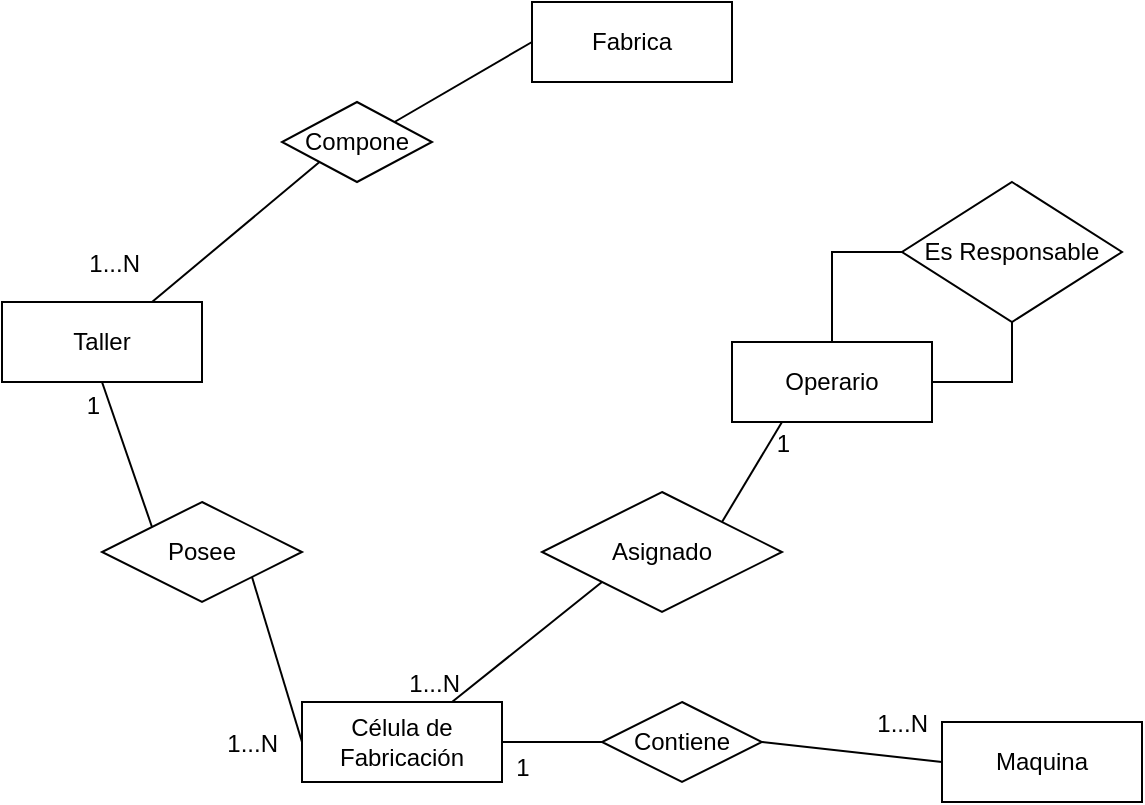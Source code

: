 <mxfile version="24.3.0" type="github">
  <diagram id="R2lEEEUBdFMjLlhIrx00" name="Page-1">
    <mxGraphModel dx="880" dy="468" grid="1" gridSize="10" guides="1" tooltips="1" connect="1" arrows="1" fold="1" page="1" pageScale="1" pageWidth="850" pageHeight="1100" math="0" shadow="0" extFonts="Permanent Marker^https://fonts.googleapis.com/css?family=Permanent+Marker">
      <root>
        <mxCell id="0" />
        <mxCell id="1" parent="0" />
        <mxCell id="cjcuxVu1QyEe4Vjh85VK-1" value="Fabrica" style="whiteSpace=wrap;html=1;align=center;" vertex="1" parent="1">
          <mxGeometry x="375" y="170" width="100" height="40" as="geometry" />
        </mxCell>
        <mxCell id="cjcuxVu1QyEe4Vjh85VK-23" value="" style="edgeStyle=orthogonalEdgeStyle;rounded=0;orthogonalLoop=1;jettySize=auto;html=1;endArrow=none;endFill=0;" edge="1" parent="1" source="cjcuxVu1QyEe4Vjh85VK-2" target="cjcuxVu1QyEe4Vjh85VK-19">
          <mxGeometry relative="1" as="geometry" />
        </mxCell>
        <mxCell id="cjcuxVu1QyEe4Vjh85VK-2" value="Célula de Fabricación" style="whiteSpace=wrap;html=1;align=center;" vertex="1" parent="1">
          <mxGeometry x="260" y="520" width="100" height="40" as="geometry" />
        </mxCell>
        <mxCell id="cjcuxVu1QyEe4Vjh85VK-36" style="edgeStyle=orthogonalEdgeStyle;rounded=0;orthogonalLoop=1;jettySize=auto;html=1;exitX=0.5;exitY=0;exitDx=0;exitDy=0;entryX=0;entryY=0.5;entryDx=0;entryDy=0;endArrow=none;endFill=0;" edge="1" parent="1" source="cjcuxVu1QyEe4Vjh85VK-3" target="cjcuxVu1QyEe4Vjh85VK-35">
          <mxGeometry relative="1" as="geometry" />
        </mxCell>
        <mxCell id="cjcuxVu1QyEe4Vjh85VK-3" value="Operario" style="whiteSpace=wrap;html=1;align=center;" vertex="1" parent="1">
          <mxGeometry x="475" y="340" width="100" height="40" as="geometry" />
        </mxCell>
        <mxCell id="cjcuxVu1QyEe4Vjh85VK-4" value="Taller" style="whiteSpace=wrap;html=1;align=center;" vertex="1" parent="1">
          <mxGeometry x="110" y="320" width="100" height="40" as="geometry" />
        </mxCell>
        <mxCell id="cjcuxVu1QyEe4Vjh85VK-5" value="Maquina" style="whiteSpace=wrap;html=1;align=center;" vertex="1" parent="1">
          <mxGeometry x="580" y="530" width="100" height="40" as="geometry" />
        </mxCell>
        <mxCell id="cjcuxVu1QyEe4Vjh85VK-6" value="Compone" style="shape=rhombus;perimeter=rhombusPerimeter;whiteSpace=wrap;html=1;align=center;" vertex="1" parent="1">
          <mxGeometry x="250" y="220" width="75" height="40" as="geometry" />
        </mxCell>
        <mxCell id="cjcuxVu1QyEe4Vjh85VK-7" value="" style="endArrow=none;html=1;rounded=0;entryX=0;entryY=0.5;entryDx=0;entryDy=0;exitX=1;exitY=0;exitDx=0;exitDy=0;" edge="1" parent="1" source="cjcuxVu1QyEe4Vjh85VK-6" target="cjcuxVu1QyEe4Vjh85VK-1">
          <mxGeometry relative="1" as="geometry">
            <mxPoint x="170" y="160" as="sourcePoint" />
            <mxPoint x="330" y="160" as="targetPoint" />
          </mxGeometry>
        </mxCell>
        <mxCell id="cjcuxVu1QyEe4Vjh85VK-12" value="" style="endArrow=none;html=1;rounded=0;entryX=0.75;entryY=0;entryDx=0;entryDy=0;exitX=0;exitY=1;exitDx=0;exitDy=0;" edge="1" parent="1" source="cjcuxVu1QyEe4Vjh85VK-6" target="cjcuxVu1QyEe4Vjh85VK-4">
          <mxGeometry relative="1" as="geometry">
            <mxPoint x="140" y="290" as="sourcePoint" />
            <mxPoint x="300" y="290" as="targetPoint" />
          </mxGeometry>
        </mxCell>
        <mxCell id="cjcuxVu1QyEe4Vjh85VK-13" value="1...N" style="resizable=0;html=1;whiteSpace=wrap;align=right;verticalAlign=bottom;" connectable="0" vertex="1" parent="cjcuxVu1QyEe4Vjh85VK-12">
          <mxGeometry x="1" relative="1" as="geometry">
            <mxPoint x="-5" y="-10" as="offset" />
          </mxGeometry>
        </mxCell>
        <mxCell id="cjcuxVu1QyEe4Vjh85VK-14" value="Posee" style="shape=rhombus;perimeter=rhombusPerimeter;whiteSpace=wrap;html=1;align=center;" vertex="1" parent="1">
          <mxGeometry x="160" y="420" width="100" height="50" as="geometry" />
        </mxCell>
        <mxCell id="cjcuxVu1QyEe4Vjh85VK-15" value="" style="endArrow=none;html=1;rounded=0;entryX=0;entryY=0.5;entryDx=0;entryDy=0;exitX=1;exitY=1;exitDx=0;exitDy=0;" edge="1" parent="1" source="cjcuxVu1QyEe4Vjh85VK-14" target="cjcuxVu1QyEe4Vjh85VK-2">
          <mxGeometry relative="1" as="geometry">
            <mxPoint x="90" y="530" as="sourcePoint" />
            <mxPoint x="250" y="530" as="targetPoint" />
          </mxGeometry>
        </mxCell>
        <mxCell id="cjcuxVu1QyEe4Vjh85VK-16" value="1...N" style="resizable=0;html=1;whiteSpace=wrap;align=right;verticalAlign=bottom;" connectable="0" vertex="1" parent="cjcuxVu1QyEe4Vjh85VK-15">
          <mxGeometry x="1" relative="1" as="geometry">
            <mxPoint x="-10" y="10" as="offset" />
          </mxGeometry>
        </mxCell>
        <mxCell id="cjcuxVu1QyEe4Vjh85VK-17" value="" style="endArrow=none;html=1;rounded=0;entryX=0.5;entryY=1;entryDx=0;entryDy=0;exitX=0;exitY=0;exitDx=0;exitDy=0;" edge="1" parent="1" source="cjcuxVu1QyEe4Vjh85VK-14" target="cjcuxVu1QyEe4Vjh85VK-4">
          <mxGeometry relative="1" as="geometry">
            <mxPoint x="40" y="400" as="sourcePoint" />
            <mxPoint x="200" y="400" as="targetPoint" />
          </mxGeometry>
        </mxCell>
        <mxCell id="cjcuxVu1QyEe4Vjh85VK-18" value="1" style="resizable=0;html=1;whiteSpace=wrap;align=right;verticalAlign=bottom;" connectable="0" vertex="1" parent="cjcuxVu1QyEe4Vjh85VK-17">
          <mxGeometry x="1" relative="1" as="geometry">
            <mxPoint y="20" as="offset" />
          </mxGeometry>
        </mxCell>
        <mxCell id="cjcuxVu1QyEe4Vjh85VK-19" value="Contiene" style="shape=rhombus;perimeter=rhombusPerimeter;whiteSpace=wrap;html=1;align=center;" vertex="1" parent="1">
          <mxGeometry x="410" y="520" width="80" height="40" as="geometry" />
        </mxCell>
        <mxCell id="cjcuxVu1QyEe4Vjh85VK-21" value="" style="endArrow=none;html=1;rounded=0;entryX=0;entryY=0.5;entryDx=0;entryDy=0;exitX=1;exitY=0.5;exitDx=0;exitDy=0;" edge="1" parent="1" source="cjcuxVu1QyEe4Vjh85VK-19" target="cjcuxVu1QyEe4Vjh85VK-5">
          <mxGeometry relative="1" as="geometry">
            <mxPoint x="410" y="610" as="sourcePoint" />
            <mxPoint x="570" y="610" as="targetPoint" />
          </mxGeometry>
        </mxCell>
        <mxCell id="cjcuxVu1QyEe4Vjh85VK-22" value="1...N" style="resizable=0;html=1;whiteSpace=wrap;align=right;verticalAlign=bottom;" connectable="0" vertex="1" parent="cjcuxVu1QyEe4Vjh85VK-21">
          <mxGeometry x="1" relative="1" as="geometry">
            <mxPoint x="-5" y="-10" as="offset" />
          </mxGeometry>
        </mxCell>
        <mxCell id="cjcuxVu1QyEe4Vjh85VK-29" value="" style="endArrow=none;html=1;rounded=0;entryX=0.75;entryY=0;entryDx=0;entryDy=0;exitX=0;exitY=1;exitDx=0;exitDy=0;" edge="1" parent="1" source="cjcuxVu1QyEe4Vjh85VK-31" target="cjcuxVu1QyEe4Vjh85VK-2">
          <mxGeometry relative="1" as="geometry">
            <mxPoint x="400" y="470" as="sourcePoint" />
            <mxPoint x="450" y="440" as="targetPoint" />
          </mxGeometry>
        </mxCell>
        <mxCell id="cjcuxVu1QyEe4Vjh85VK-30" value="1...N" style="resizable=0;html=1;whiteSpace=wrap;align=right;verticalAlign=bottom;" connectable="0" vertex="1" parent="cjcuxVu1QyEe4Vjh85VK-29">
          <mxGeometry x="1" relative="1" as="geometry">
            <mxPoint x="5" as="offset" />
          </mxGeometry>
        </mxCell>
        <mxCell id="cjcuxVu1QyEe4Vjh85VK-31" value="Asignado" style="shape=rhombus;perimeter=rhombusPerimeter;whiteSpace=wrap;html=1;align=center;" vertex="1" parent="1">
          <mxGeometry x="380" y="415" width="120" height="60" as="geometry" />
        </mxCell>
        <mxCell id="cjcuxVu1QyEe4Vjh85VK-33" value="" style="endArrow=none;html=1;rounded=0;entryX=0.25;entryY=1;entryDx=0;entryDy=0;exitX=1;exitY=0;exitDx=0;exitDy=0;" edge="1" parent="1" source="cjcuxVu1QyEe4Vjh85VK-31" target="cjcuxVu1QyEe4Vjh85VK-3">
          <mxGeometry relative="1" as="geometry">
            <mxPoint x="510" y="430" as="sourcePoint" />
            <mxPoint x="670" y="430" as="targetPoint" />
          </mxGeometry>
        </mxCell>
        <mxCell id="cjcuxVu1QyEe4Vjh85VK-34" value="1" style="resizable=0;html=1;whiteSpace=wrap;align=right;verticalAlign=bottom;" connectable="0" vertex="1" parent="cjcuxVu1QyEe4Vjh85VK-33">
          <mxGeometry x="1" relative="1" as="geometry">
            <mxPoint x="5" y="20" as="offset" />
          </mxGeometry>
        </mxCell>
        <mxCell id="cjcuxVu1QyEe4Vjh85VK-37" style="edgeStyle=orthogonalEdgeStyle;rounded=0;orthogonalLoop=1;jettySize=auto;html=1;exitX=0.5;exitY=1;exitDx=0;exitDy=0;entryX=1;entryY=0.5;entryDx=0;entryDy=0;endArrow=none;endFill=0;" edge="1" parent="1" source="cjcuxVu1QyEe4Vjh85VK-35" target="cjcuxVu1QyEe4Vjh85VK-3">
          <mxGeometry relative="1" as="geometry" />
        </mxCell>
        <mxCell id="cjcuxVu1QyEe4Vjh85VK-35" value="Es Responsable" style="shape=rhombus;perimeter=rhombusPerimeter;whiteSpace=wrap;html=1;align=center;" vertex="1" parent="1">
          <mxGeometry x="560" y="260" width="110" height="70" as="geometry" />
        </mxCell>
        <mxCell id="cjcuxVu1QyEe4Vjh85VK-38" value="1" style="text;html=1;align=center;verticalAlign=middle;resizable=0;points=[];autosize=1;strokeColor=none;fillColor=none;" vertex="1" parent="1">
          <mxGeometry x="355" y="538" width="30" height="30" as="geometry" />
        </mxCell>
      </root>
    </mxGraphModel>
  </diagram>
</mxfile>
